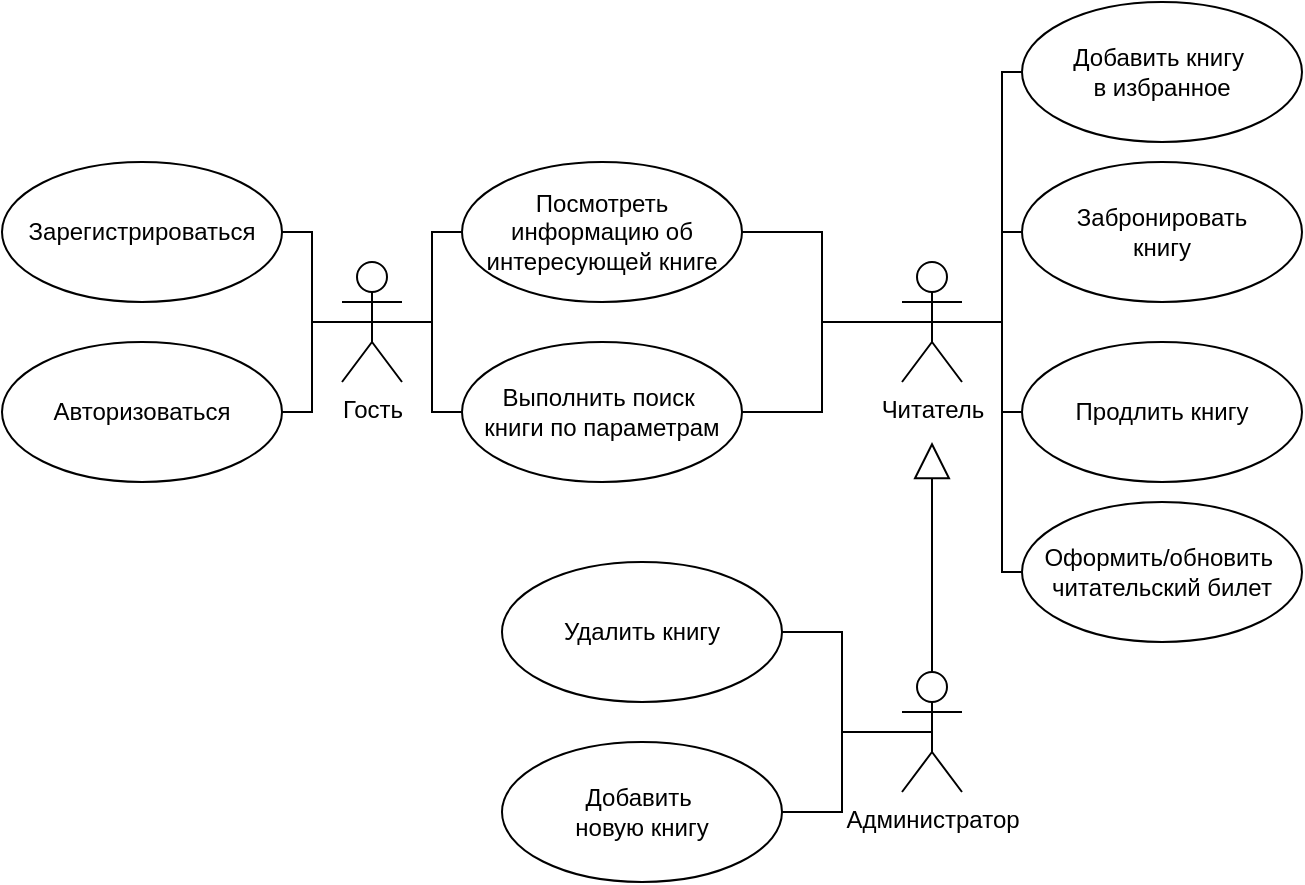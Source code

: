 <mxfile version="23.1.5" type="device">
  <diagram id="R2lEEEUBdFMjLlhIrx00" name="Page-1">
    <mxGraphModel dx="1050" dy="629" grid="1" gridSize="10" guides="1" tooltips="1" connect="1" arrows="1" fold="1" page="1" pageScale="1" pageWidth="850" pageHeight="1100" math="0" shadow="0" extFonts="Permanent Marker^https://fonts.googleapis.com/css?family=Permanent+Marker">
      <root>
        <mxCell id="0" />
        <mxCell id="1" parent="0" />
        <mxCell id="RPujOhpMhMEPzo9DRgul-1" value="Гость" style="shape=umlActor;verticalLabelPosition=bottom;verticalAlign=top;html=1;outlineConnect=0;" parent="1" vertex="1">
          <mxGeometry x="330" y="310" width="30" height="60" as="geometry" />
        </mxCell>
        <mxCell id="RPujOhpMhMEPzo9DRgul-2" value="Зарегистрироваться" style="ellipse;whiteSpace=wrap;html=1;" parent="1" vertex="1">
          <mxGeometry x="160" y="260" width="140" height="70" as="geometry" />
        </mxCell>
        <mxCell id="RPujOhpMhMEPzo9DRgul-4" value="Авторизоваться" style="ellipse;whiteSpace=wrap;html=1;" parent="1" vertex="1">
          <mxGeometry x="160" y="350" width="140" height="70" as="geometry" />
        </mxCell>
        <mxCell id="RPujOhpMhMEPzo9DRgul-8" value="" style="endArrow=none;html=1;rounded=0;entryX=1;entryY=0.5;entryDx=0;entryDy=0;exitX=0.5;exitY=0.5;exitDx=0;exitDy=0;exitPerimeter=0;edgeStyle=orthogonalEdgeStyle;" parent="1" source="RPujOhpMhMEPzo9DRgul-1" target="RPujOhpMhMEPzo9DRgul-2" edge="1">
          <mxGeometry width="50" height="50" relative="1" as="geometry">
            <mxPoint x="300" y="290" as="sourcePoint" />
            <mxPoint x="350" y="240" as="targetPoint" />
          </mxGeometry>
        </mxCell>
        <mxCell id="RPujOhpMhMEPzo9DRgul-9" value="" style="endArrow=none;html=1;rounded=0;entryX=1;entryY=0.5;entryDx=0;entryDy=0;exitX=0.5;exitY=0.5;exitDx=0;exitDy=0;exitPerimeter=0;edgeStyle=orthogonalEdgeStyle;" parent="1" source="RPujOhpMhMEPzo9DRgul-1" target="RPujOhpMhMEPzo9DRgul-4" edge="1">
          <mxGeometry width="50" height="50" relative="1" as="geometry">
            <mxPoint x="360" y="450" as="sourcePoint" />
            <mxPoint x="410" y="400" as="targetPoint" />
          </mxGeometry>
        </mxCell>
        <mxCell id="ab9GXCU1WvvpzUMz92Ie-1" value="Посмотреть информацию об интересующей книге" style="ellipse;whiteSpace=wrap;html=1;" parent="1" vertex="1">
          <mxGeometry x="390" y="260" width="140" height="70" as="geometry" />
        </mxCell>
        <mxCell id="ab9GXCU1WvvpzUMz92Ie-2" value="" style="endArrow=none;html=1;rounded=0;entryX=0;entryY=0.5;entryDx=0;entryDy=0;exitX=0.5;exitY=0.5;exitDx=0;exitDy=0;exitPerimeter=0;edgeStyle=orthogonalEdgeStyle;" parent="1" source="RPujOhpMhMEPzo9DRgul-1" target="ab9GXCU1WvvpzUMz92Ie-1" edge="1">
          <mxGeometry width="50" height="50" relative="1" as="geometry">
            <mxPoint x="430" y="350" as="sourcePoint" />
            <mxPoint x="390" y="300" as="targetPoint" />
          </mxGeometry>
        </mxCell>
        <mxCell id="ab9GXCU1WvvpzUMz92Ie-4" value="Читатель" style="shape=umlActor;verticalLabelPosition=bottom;verticalAlign=top;html=1;outlineConnect=0;" parent="1" vertex="1">
          <mxGeometry x="610" y="310" width="30" height="60" as="geometry" />
        </mxCell>
        <mxCell id="ab9GXCU1WvvpzUMz92Ie-5" value="Забронировать&lt;br&gt;книгу" style="ellipse;whiteSpace=wrap;html=1;" parent="1" vertex="1">
          <mxGeometry x="670" y="260" width="140" height="70" as="geometry" />
        </mxCell>
        <mxCell id="ab9GXCU1WvvpzUMz92Ie-6" value="" style="endArrow=none;html=1;rounded=0;entryX=0;entryY=0.5;entryDx=0;entryDy=0;exitX=0.5;exitY=0.5;exitDx=0;exitDy=0;exitPerimeter=0;edgeStyle=orthogonalEdgeStyle;" parent="1" source="ab9GXCU1WvvpzUMz92Ie-4" target="ab9GXCU1WvvpzUMz92Ie-5" edge="1">
          <mxGeometry width="50" height="50" relative="1" as="geometry">
            <mxPoint x="640" y="240" as="sourcePoint" />
            <mxPoint x="690" y="190" as="targetPoint" />
            <Array as="points">
              <mxPoint x="660" y="340" />
              <mxPoint x="660" y="295" />
            </Array>
          </mxGeometry>
        </mxCell>
        <mxCell id="ab9GXCU1WvvpzUMz92Ie-8" value="Продлить книгу" style="ellipse;whiteSpace=wrap;html=1;" parent="1" vertex="1">
          <mxGeometry x="670" y="350" width="140" height="70" as="geometry" />
        </mxCell>
        <mxCell id="ab9GXCU1WvvpzUMz92Ie-9" value="" style="endArrow=none;html=1;rounded=0;entryX=0;entryY=0.5;entryDx=0;entryDy=0;exitX=0.5;exitY=0.5;exitDx=0;exitDy=0;exitPerimeter=0;edgeStyle=orthogonalEdgeStyle;" parent="1" source="ab9GXCU1WvvpzUMz92Ie-4" target="ab9GXCU1WvvpzUMz92Ie-8" edge="1">
          <mxGeometry width="50" height="50" relative="1" as="geometry">
            <mxPoint x="640" y="330" as="sourcePoint" />
            <mxPoint x="690" y="280" as="targetPoint" />
            <Array as="points">
              <mxPoint x="660" y="340" />
              <mxPoint x="660" y="385" />
            </Array>
          </mxGeometry>
        </mxCell>
        <mxCell id="ab9GXCU1WvvpzUMz92Ie-10" value="Добавить книгу&amp;nbsp;&lt;br&gt;в избранное" style="ellipse;whiteSpace=wrap;html=1;" parent="1" vertex="1">
          <mxGeometry x="670" y="180" width="140" height="70" as="geometry" />
        </mxCell>
        <mxCell id="ab9GXCU1WvvpzUMz92Ie-11" value="" style="endArrow=none;html=1;rounded=0;entryX=0;entryY=0.5;entryDx=0;entryDy=0;exitX=0.5;exitY=0.5;exitDx=0;exitDy=0;exitPerimeter=0;edgeStyle=orthogonalEdgeStyle;" parent="1" source="ab9GXCU1WvvpzUMz92Ie-4" target="ab9GXCU1WvvpzUMz92Ie-10" edge="1">
          <mxGeometry width="50" height="50" relative="1" as="geometry">
            <mxPoint x="640" y="300" as="sourcePoint" />
            <mxPoint x="690" y="250" as="targetPoint" />
            <Array as="points">
              <mxPoint x="660" y="340" />
              <mxPoint x="660" y="215" />
            </Array>
          </mxGeometry>
        </mxCell>
        <mxCell id="ab9GXCU1WvvpzUMz92Ie-12" value="Оформить/обновить&amp;nbsp;&lt;br&gt;читательский билет" style="ellipse;whiteSpace=wrap;html=1;" parent="1" vertex="1">
          <mxGeometry x="670" y="430" width="140" height="70" as="geometry" />
        </mxCell>
        <mxCell id="ab9GXCU1WvvpzUMz92Ie-13" value="" style="endArrow=none;html=1;rounded=0;entryX=0.5;entryY=0.5;entryDx=0;entryDy=0;entryPerimeter=0;exitX=0;exitY=0.5;exitDx=0;exitDy=0;edgeStyle=orthogonalEdgeStyle;" parent="1" source="ab9GXCU1WvvpzUMz92Ie-12" target="ab9GXCU1WvvpzUMz92Ie-4" edge="1">
          <mxGeometry width="50" height="50" relative="1" as="geometry">
            <mxPoint x="640" y="300" as="sourcePoint" />
            <mxPoint x="690" y="250" as="targetPoint" />
            <Array as="points">
              <mxPoint x="660" y="465" />
              <mxPoint x="660" y="340" />
            </Array>
          </mxGeometry>
        </mxCell>
        <mxCell id="ab9GXCU1WvvpzUMz92Ie-16" value="Администратор" style="shape=umlActor;verticalLabelPosition=bottom;verticalAlign=top;html=1;" parent="1" vertex="1">
          <mxGeometry x="610" y="515" width="30" height="60" as="geometry" />
        </mxCell>
        <mxCell id="ab9GXCU1WvvpzUMz92Ie-17" value="Добавить&amp;nbsp;&lt;br&gt;новую книгу" style="ellipse;whiteSpace=wrap;html=1;" parent="1" vertex="1">
          <mxGeometry x="410" y="550" width="140" height="70" as="geometry" />
        </mxCell>
        <mxCell id="ab9GXCU1WvvpzUMz92Ie-18" value="" style="endArrow=block;endSize=16;endFill=0;html=1;rounded=0;exitX=0.5;exitY=0;exitDx=0;exitDy=0;exitPerimeter=0;" parent="1" source="ab9GXCU1WvvpzUMz92Ie-16" edge="1">
          <mxGeometry width="160" relative="1" as="geometry">
            <mxPoint x="570" y="450" as="sourcePoint" />
            <mxPoint x="625" y="400" as="targetPoint" />
          </mxGeometry>
        </mxCell>
        <mxCell id="ab9GXCU1WvvpzUMz92Ie-19" value="Удалить книгу" style="ellipse;whiteSpace=wrap;html=1;" parent="1" vertex="1">
          <mxGeometry x="410" y="460" width="140" height="70" as="geometry" />
        </mxCell>
        <mxCell id="5x9rHW1o4Mc0IzNXt7iS-1" value="Выполнить поиск&amp;nbsp;&lt;br&gt;книги по параметрам" style="ellipse;whiteSpace=wrap;html=1;" parent="1" vertex="1">
          <mxGeometry x="390" y="350" width="140" height="70" as="geometry" />
        </mxCell>
        <mxCell id="5x9rHW1o4Mc0IzNXt7iS-2" value="" style="endArrow=none;html=1;rounded=0;entryX=0;entryY=0.5;entryDx=0;entryDy=0;exitX=0.5;exitY=0.5;exitDx=0;exitDy=0;exitPerimeter=0;edgeStyle=orthogonalEdgeStyle;" parent="1" source="RPujOhpMhMEPzo9DRgul-1" target="5x9rHW1o4Mc0IzNXt7iS-1" edge="1">
          <mxGeometry width="50" height="50" relative="1" as="geometry">
            <mxPoint x="350" y="290" as="sourcePoint" />
            <mxPoint x="70" y="260" as="targetPoint" />
          </mxGeometry>
        </mxCell>
        <mxCell id="id_4tlE-n_HqMQmEI3QP-1" value="" style="endArrow=none;html=1;rounded=0;entryX=1;entryY=0.5;entryDx=0;entryDy=0;exitX=0.5;exitY=0.5;exitDx=0;exitDy=0;exitPerimeter=0;edgeStyle=orthogonalEdgeStyle;" edge="1" parent="1" source="ab9GXCU1WvvpzUMz92Ie-4" target="ab9GXCU1WvvpzUMz92Ie-1">
          <mxGeometry width="50" height="50" relative="1" as="geometry">
            <mxPoint x="490" y="490" as="sourcePoint" />
            <mxPoint x="540" y="440" as="targetPoint" />
          </mxGeometry>
        </mxCell>
        <mxCell id="id_4tlE-n_HqMQmEI3QP-2" value="" style="endArrow=none;html=1;rounded=0;exitX=1;exitY=0.5;exitDx=0;exitDy=0;entryX=0.5;entryY=0.5;entryDx=0;entryDy=0;entryPerimeter=0;edgeStyle=orthogonalEdgeStyle;" edge="1" parent="1" source="5x9rHW1o4Mc0IzNXt7iS-1" target="ab9GXCU1WvvpzUMz92Ie-4">
          <mxGeometry width="50" height="50" relative="1" as="geometry">
            <mxPoint x="640" y="360" as="sourcePoint" />
            <mxPoint x="690" y="310" as="targetPoint" />
          </mxGeometry>
        </mxCell>
        <mxCell id="id_4tlE-n_HqMQmEI3QP-3" value="" style="endArrow=none;html=1;rounded=0;entryX=0.5;entryY=0.5;entryDx=0;entryDy=0;entryPerimeter=0;exitX=1;exitY=0.5;exitDx=0;exitDy=0;edgeStyle=orthogonalEdgeStyle;" edge="1" parent="1" source="ab9GXCU1WvvpzUMz92Ie-19" target="ab9GXCU1WvvpzUMz92Ie-16">
          <mxGeometry width="50" height="50" relative="1" as="geometry">
            <mxPoint x="530" y="570" as="sourcePoint" />
            <mxPoint x="580" y="520" as="targetPoint" />
          </mxGeometry>
        </mxCell>
        <mxCell id="id_4tlE-n_HqMQmEI3QP-4" value="" style="endArrow=none;html=1;rounded=0;entryX=0.5;entryY=0.5;entryDx=0;entryDy=0;entryPerimeter=0;exitX=1;exitY=0.5;exitDx=0;exitDy=0;edgeStyle=orthogonalEdgeStyle;" edge="1" parent="1" source="ab9GXCU1WvvpzUMz92Ie-17" target="ab9GXCU1WvvpzUMz92Ie-16">
          <mxGeometry width="50" height="50" relative="1" as="geometry">
            <mxPoint x="460" y="490" as="sourcePoint" />
            <mxPoint x="510" y="440" as="targetPoint" />
          </mxGeometry>
        </mxCell>
      </root>
    </mxGraphModel>
  </diagram>
</mxfile>
